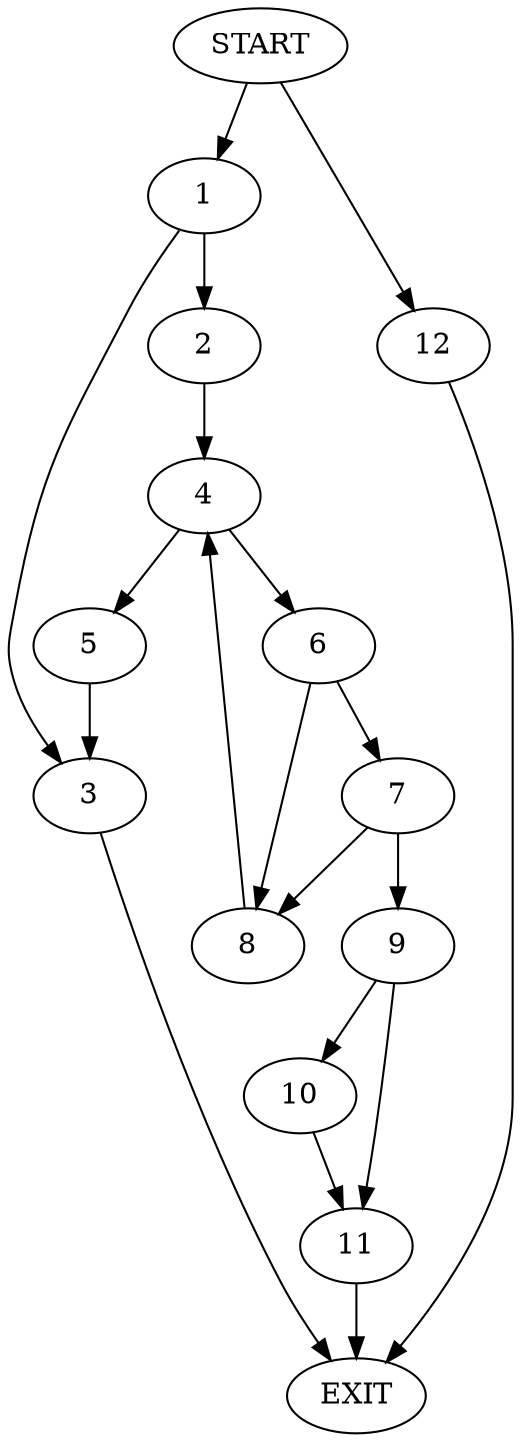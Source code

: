 digraph {
0 [label="START"]
13 [label="EXIT"]
0 -> 1
1 -> 2
1 -> 3
3 -> 13
2 -> 4
4 -> 5
4 -> 6
6 -> 7
6 -> 8
5 -> 3
7 -> 8
7 -> 9
8 -> 4
9 -> 10
9 -> 11
11 -> 13
10 -> 11
0 -> 12
12 -> 13
}
